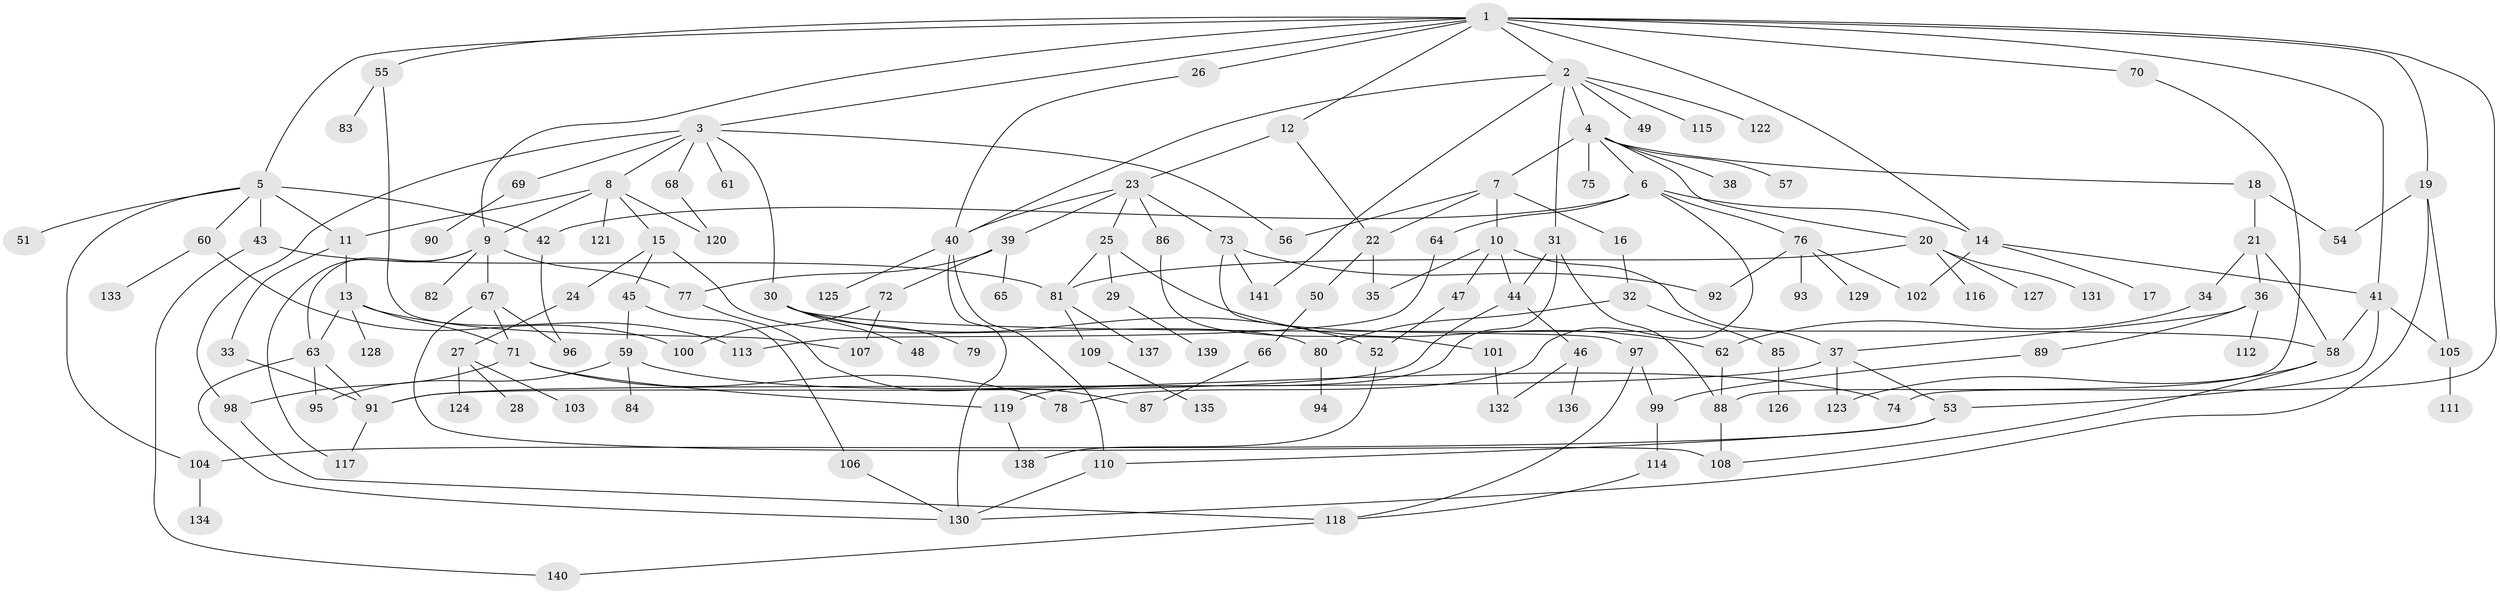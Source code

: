 // Generated by graph-tools (version 1.1) at 2025/49/03/09/25 03:49:22]
// undirected, 141 vertices, 200 edges
graph export_dot {
graph [start="1"]
  node [color=gray90,style=filled];
  1;
  2;
  3;
  4;
  5;
  6;
  7;
  8;
  9;
  10;
  11;
  12;
  13;
  14;
  15;
  16;
  17;
  18;
  19;
  20;
  21;
  22;
  23;
  24;
  25;
  26;
  27;
  28;
  29;
  30;
  31;
  32;
  33;
  34;
  35;
  36;
  37;
  38;
  39;
  40;
  41;
  42;
  43;
  44;
  45;
  46;
  47;
  48;
  49;
  50;
  51;
  52;
  53;
  54;
  55;
  56;
  57;
  58;
  59;
  60;
  61;
  62;
  63;
  64;
  65;
  66;
  67;
  68;
  69;
  70;
  71;
  72;
  73;
  74;
  75;
  76;
  77;
  78;
  79;
  80;
  81;
  82;
  83;
  84;
  85;
  86;
  87;
  88;
  89;
  90;
  91;
  92;
  93;
  94;
  95;
  96;
  97;
  98;
  99;
  100;
  101;
  102;
  103;
  104;
  105;
  106;
  107;
  108;
  109;
  110;
  111;
  112;
  113;
  114;
  115;
  116;
  117;
  118;
  119;
  120;
  121;
  122;
  123;
  124;
  125;
  126;
  127;
  128;
  129;
  130;
  131;
  132;
  133;
  134;
  135;
  136;
  137;
  138;
  139;
  140;
  141;
  1 -- 2;
  1 -- 3;
  1 -- 5;
  1 -- 9;
  1 -- 12;
  1 -- 14;
  1 -- 19;
  1 -- 26;
  1 -- 55;
  1 -- 70;
  1 -- 74;
  1 -- 41;
  2 -- 4;
  2 -- 31;
  2 -- 40;
  2 -- 49;
  2 -- 115;
  2 -- 122;
  2 -- 141;
  3 -- 8;
  3 -- 30;
  3 -- 56;
  3 -- 61;
  3 -- 68;
  3 -- 69;
  3 -- 98;
  4 -- 6;
  4 -- 7;
  4 -- 18;
  4 -- 20;
  4 -- 38;
  4 -- 57;
  4 -- 75;
  5 -- 11;
  5 -- 43;
  5 -- 51;
  5 -- 60;
  5 -- 104;
  5 -- 42;
  6 -- 42;
  6 -- 64;
  6 -- 76;
  6 -- 78;
  6 -- 14;
  7 -- 10;
  7 -- 16;
  7 -- 22;
  7 -- 56;
  8 -- 15;
  8 -- 120;
  8 -- 121;
  8 -- 9;
  8 -- 11;
  9 -- 63;
  9 -- 67;
  9 -- 77;
  9 -- 82;
  9 -- 117;
  10 -- 44;
  10 -- 47;
  10 -- 35;
  10 -- 37;
  11 -- 13;
  11 -- 33;
  12 -- 23;
  12 -- 22;
  13 -- 113;
  13 -- 128;
  13 -- 71;
  13 -- 63;
  14 -- 17;
  14 -- 41;
  14 -- 102;
  15 -- 24;
  15 -- 45;
  15 -- 80;
  16 -- 32;
  18 -- 21;
  18 -- 54;
  19 -- 130;
  19 -- 105;
  19 -- 54;
  20 -- 116;
  20 -- 127;
  20 -- 131;
  20 -- 81;
  21 -- 34;
  21 -- 36;
  21 -- 58;
  22 -- 35;
  22 -- 50;
  23 -- 25;
  23 -- 39;
  23 -- 73;
  23 -- 86;
  23 -- 40;
  24 -- 27;
  25 -- 29;
  25 -- 81;
  25 -- 62;
  26 -- 40;
  27 -- 28;
  27 -- 103;
  27 -- 124;
  29 -- 139;
  30 -- 48;
  30 -- 52;
  30 -- 58;
  30 -- 79;
  31 -- 119;
  31 -- 88;
  31 -- 44;
  32 -- 80;
  32 -- 85;
  33 -- 91;
  34 -- 62;
  36 -- 37;
  36 -- 89;
  36 -- 112;
  37 -- 53;
  37 -- 123;
  37 -- 91;
  39 -- 65;
  39 -- 72;
  39 -- 77;
  40 -- 110;
  40 -- 125;
  40 -- 130;
  41 -- 105;
  41 -- 53;
  41 -- 58;
  42 -- 96;
  43 -- 140;
  43 -- 81;
  44 -- 46;
  44 -- 91;
  45 -- 59;
  45 -- 106;
  46 -- 132;
  46 -- 136;
  47 -- 52;
  50 -- 66;
  52 -- 138;
  53 -- 104;
  53 -- 110;
  55 -- 83;
  55 -- 107;
  58 -- 123;
  58 -- 108;
  59 -- 84;
  59 -- 95;
  59 -- 74;
  60 -- 133;
  60 -- 100;
  62 -- 88;
  63 -- 95;
  63 -- 130;
  63 -- 91;
  64 -- 113;
  66 -- 87;
  67 -- 71;
  67 -- 96;
  67 -- 108;
  68 -- 120;
  69 -- 90;
  70 -- 88;
  71 -- 78;
  71 -- 98;
  71 -- 119;
  72 -- 100;
  72 -- 107;
  73 -- 92;
  73 -- 97;
  73 -- 141;
  76 -- 93;
  76 -- 102;
  76 -- 129;
  76 -- 92;
  77 -- 87;
  80 -- 94;
  81 -- 109;
  81 -- 137;
  85 -- 126;
  86 -- 101;
  88 -- 108;
  89 -- 99;
  91 -- 117;
  97 -- 99;
  97 -- 118;
  98 -- 118;
  99 -- 114;
  101 -- 132;
  104 -- 134;
  105 -- 111;
  106 -- 130;
  109 -- 135;
  110 -- 130;
  114 -- 118;
  118 -- 140;
  119 -- 138;
}
